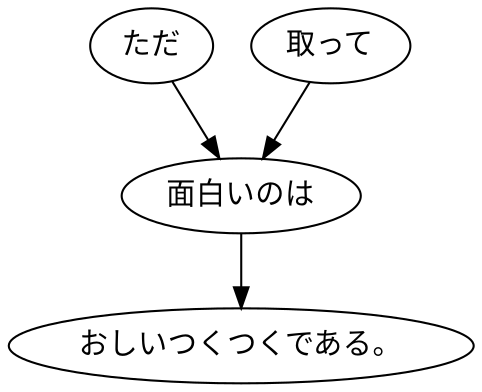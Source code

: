 digraph graph4014 {
	node0 [label="ただ"];
	node1 [label="取って"];
	node2 [label="面白いのは"];
	node3 [label="おしいつくつくである。"];
	node0 -> node2;
	node1 -> node2;
	node2 -> node3;
}
